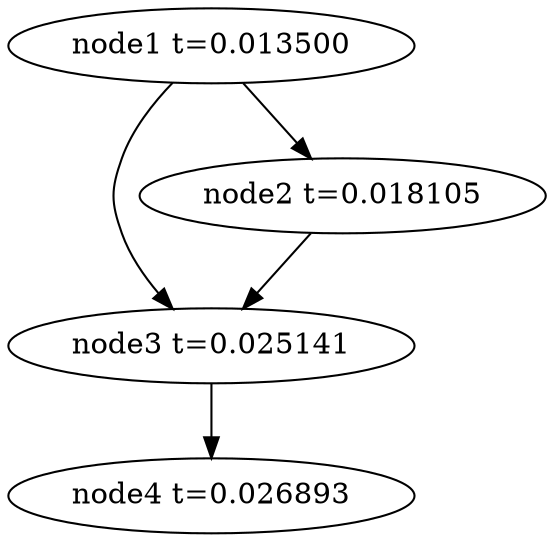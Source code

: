 digraph g{
	node4[label="node4 t=0.026893"]
	node3 -> node4
	node3[label="node3 t=0.025141"];
	node2 -> node3
	node2[label="node2 t=0.018105"];
	node1 -> node3
	node1 -> node2
	node1[label="node1 t=0.013500"];
}

